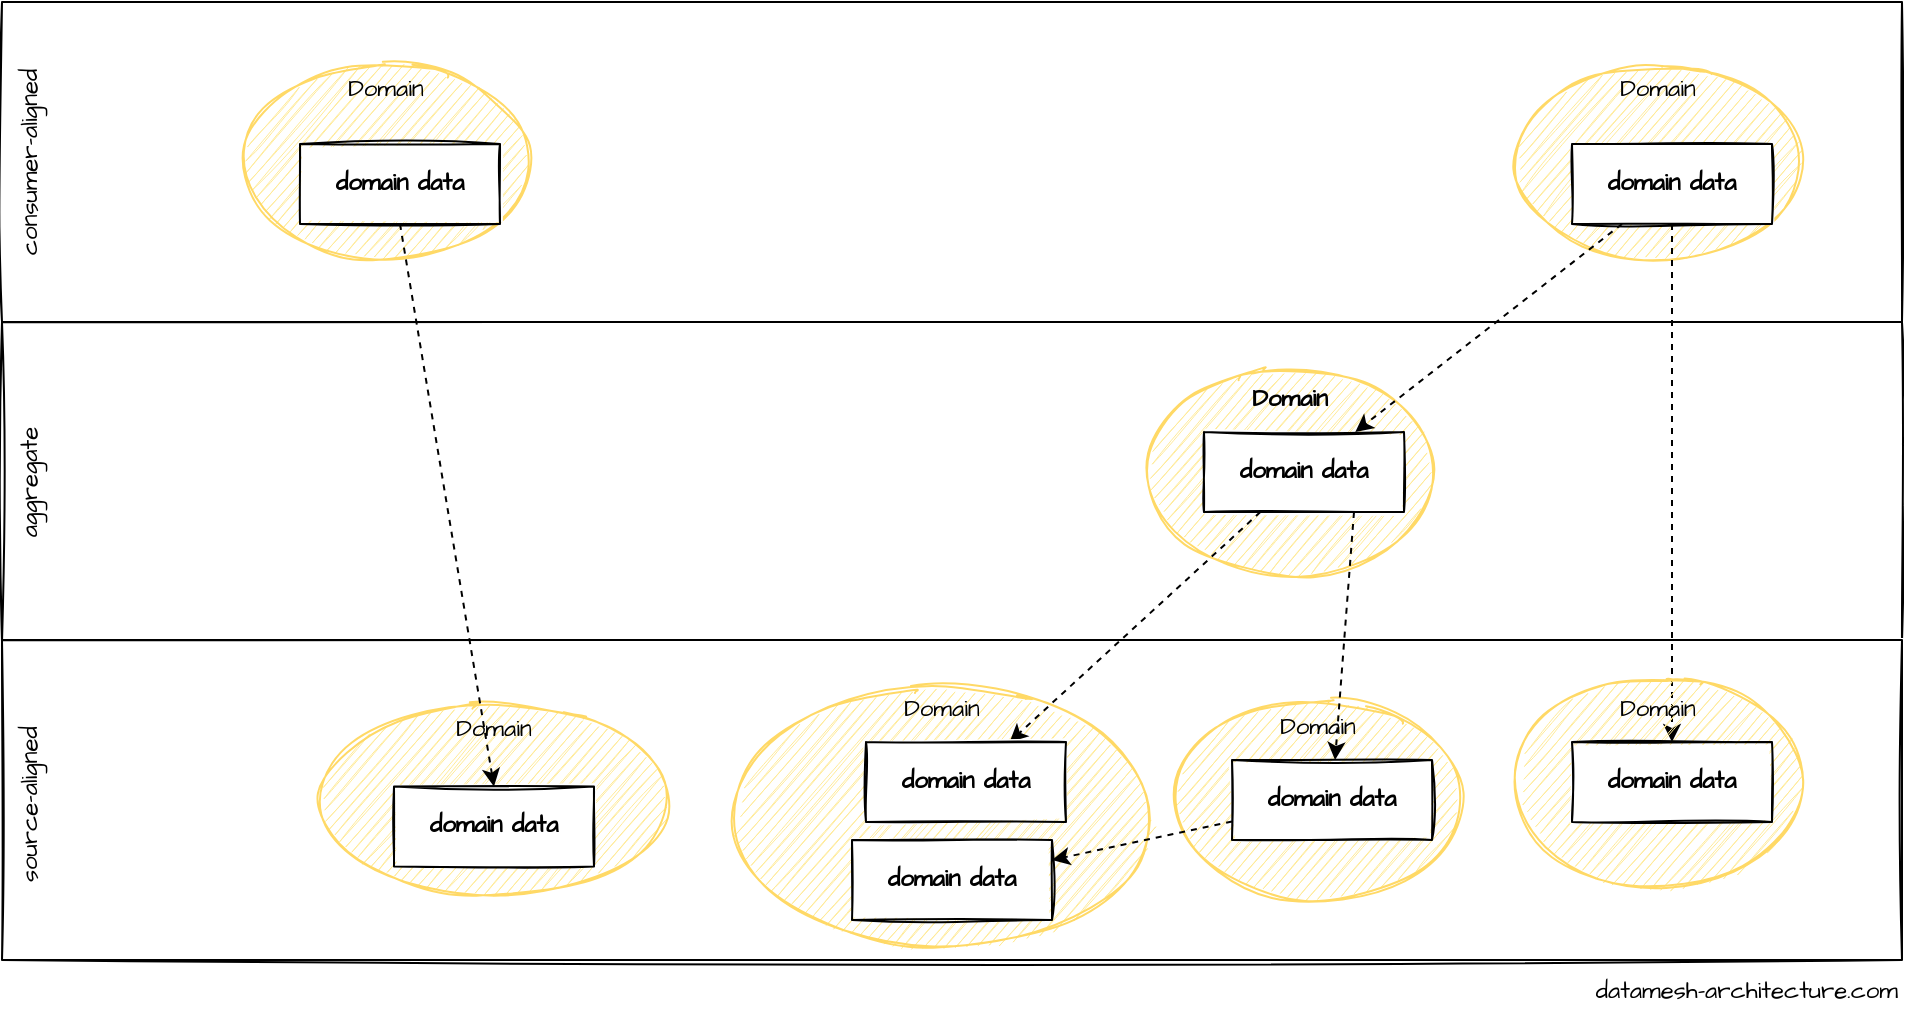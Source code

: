 <mxfile version="20.5.3" type="embed"><diagram id="DWjpSvbVxY2pOprUcE6g" name="Page-1"><mxGraphModel dx="1344" dy="700" grid="1" gridSize="10" guides="1" tooltips="1" connect="1" arrows="1" fold="1" page="1" pageScale="1" pageWidth="827" pageHeight="1169" math="0" shadow="0"><root><mxCell id="0"/><mxCell id="1" parent="0"/><mxCell id="175" value="" style="rounded=0;whiteSpace=wrap;html=1;sketch=1;" parent="1" vertex="1"><mxGeometry x="168" y="290" width="950" height="160" as="geometry"/></mxCell><mxCell id="231" value="" style="rounded=0;whiteSpace=wrap;html=1;sketch=1;" parent="1" vertex="1"><mxGeometry x="168" y="449" width="950" height="160" as="geometry"/></mxCell><mxCell id="129" value="" style="rounded=0;whiteSpace=wrap;html=1;sketch=1;" parent="1" vertex="1"><mxGeometry x="168" y="130" width="950" height="160" as="geometry"/></mxCell><mxCell id="134" value="Domain" style="ellipse;whiteSpace=wrap;html=1;verticalAlign=top;sketch=1;fontFamily=Architects Daughter;fontSource=https%3A%2F%2Ffonts.googleapis.com%2Fcss%3Ffamily%3DArchitects%2BDaughter;strokeColor=#FFD966;fillColor=#FFEB99;" parent="1" vertex="1"><mxGeometry x="536" y="470" width="204" height="135" as="geometry"/></mxCell><mxCell id="138" value="Domain" style="ellipse;whiteSpace=wrap;html=1;verticalAlign=top;sketch=1;fontFamily=Architects Daughter;fontSource=https%3A%2F%2Ffonts.googleapis.com%2Fcss%3Ffamily%3DArchitects%2BDaughter;strokeColor=#FFD966;fillColor=#FFEB99;" parent="1" vertex="1"><mxGeometry x="756" y="479" width="140" height="100" as="geometry"/></mxCell><mxCell id="139" value="" style="group;" parent="1" vertex="1" connectable="0"><mxGeometry x="783" y="509" width="100" height="40" as="geometry"/></mxCell><mxCell id="140" value="domain data" style="rounded=0;whiteSpace=wrap;html=1;fontStyle=1;sketch=1;fontFamily=Architects Daughter;fontSource=https%3A%2F%2Ffonts.googleapis.com%2Fcss%3Ffamily%3DArchitects%2BDaughter;spacingLeft=0;align=center;" parent="139" vertex="1"><mxGeometry width="100.0" height="40" as="geometry"/></mxCell><mxCell id="147" style="rounded=0;orthogonalLoop=1;jettySize=auto;html=1;dashed=1;entryX=1;entryY=0.25;entryDx=0;entryDy=0;" parent="1" source="140" target="234" edge="1"><mxGeometry relative="1" as="geometry"><mxPoint x="778" y="529" as="sourcePoint"/><mxPoint x="656.111" y="560.887" as="targetPoint"/></mxGeometry></mxCell><mxCell id="149" value="Domain" style="ellipse;whiteSpace=wrap;html=1;verticalAlign=top;sketch=1;fontFamily=Architects Daughter;fontSource=https%3A%2F%2Ffonts.googleapis.com%2Fcss%3Ffamily%3DArchitects%2BDaughter;strokeColor=#FFD966;fillColor=#FFEB99;" parent="1" vertex="1"><mxGeometry x="926" y="160" width="140" height="100" as="geometry"/></mxCell><mxCell id="150" value="" style="group;" parent="1" vertex="1" connectable="0"><mxGeometry x="953" y="201" width="100" height="40" as="geometry"/></mxCell><mxCell id="151" value="domain data" style="rounded=0;whiteSpace=wrap;html=1;fontStyle=1;sketch=1;fontFamily=Architects Daughter;fontSource=https%3A%2F%2Ffonts.googleapis.com%2Fcss%3Ffamily%3DArchitects%2BDaughter;spacingLeft=0;align=center;" parent="150" vertex="1"><mxGeometry width="100.0" height="40" as="geometry"/></mxCell><mxCell id="166" style="rounded=0;orthogonalLoop=1;jettySize=auto;html=1;dashed=1;entryX=0.5;entryY=0;entryDx=0;entryDy=0;" parent="1" source="151" target="237" edge="1"><mxGeometry relative="1" as="geometry"><mxPoint x="647" y="239" as="sourcePoint"/><mxPoint x="1007.678" y="512" as="targetPoint"/></mxGeometry></mxCell><mxCell id="171" value="consumer-aligned" style="text;html=1;strokeColor=none;fillColor=none;align=center;verticalAlign=middle;whiteSpace=wrap;rounded=0;sketch=1;fontFamily=Architects Daughter;fontSource=https%3A%2F%2Ffonts.googleapis.com%2Fcss%3Ffamily%3DArchitects%2BDaughter;direction=east;rotation=-90;" parent="1" vertex="1"><mxGeometry x="130" y="195" width="105" height="30" as="geometry"/></mxCell><mxCell id="172" value="source-aligned" style="text;html=1;strokeColor=none;fillColor=none;align=center;verticalAlign=middle;whiteSpace=wrap;rounded=0;sketch=1;fontFamily=Architects Daughter;fontSource=https%3A%2F%2Ffonts.googleapis.com%2Fcss%3Ffamily%3DArchitects%2BDaughter;direction=east;rotation=-90;" parent="1" vertex="1"><mxGeometry x="130" y="516" width="105" height="30" as="geometry"/></mxCell><mxCell id="176" value="&lt;span style=&quot;font-weight: 700 ; text-align: left&quot;&gt;Domain&lt;/span&gt;" style="ellipse;whiteSpace=wrap;html=1;verticalAlign=top;sketch=1;fontFamily=Architects Daughter;fontSource=https%3A%2F%2Ffonts.googleapis.com%2Fcss%3Ffamily%3DArchitects%2BDaughter;strokeColor=#FFD966;fillColor=#FFEB99;" parent="1" vertex="1"><mxGeometry x="742" y="315" width="140" height="100" as="geometry"/></mxCell><mxCell id="199" value="aggregate" style="text;html=1;strokeColor=none;fillColor=none;align=center;verticalAlign=middle;whiteSpace=wrap;rounded=0;sketch=1;fontFamily=Architects Daughter;fontSource=https%3A%2F%2Ffonts.googleapis.com%2Fcss%3Ffamily%3DArchitects%2BDaughter;direction=east;rotation=-90;" parent="1" vertex="1"><mxGeometry x="130" y="355" width="105" height="30" as="geometry"/></mxCell><mxCell id="178" value="domain data" style="rounded=0;whiteSpace=wrap;html=1;fontStyle=1;sketch=1;fontFamily=Architects Daughter;fontSource=https%3A%2F%2Ffonts.googleapis.com%2Fcss%3Ffamily%3DArchitects%2BDaughter;spacingLeft=0;align=center;" parent="1" vertex="1"><mxGeometry x="769" y="345" width="100" height="40" as="geometry"/></mxCell><mxCell id="203" style="rounded=0;orthogonalLoop=1;jettySize=auto;html=1;dashed=1;" parent="1" source="178" target="169" edge="1"><mxGeometry relative="1" as="geometry"><mxPoint x="511.864" y="247.966" as="sourcePoint"/><mxPoint x="632.5" y="355" as="targetPoint"/></mxGeometry></mxCell><mxCell id="210" style="rounded=0;orthogonalLoop=1;jettySize=auto;html=1;dashed=1;exitX=0.75;exitY=1;exitDx=0;exitDy=0;" parent="1" source="178" target="140" edge="1"><mxGeometry relative="1" as="geometry"><mxPoint x="654.423" y="395" as="sourcePoint"/><mxPoint x="649.577" y="563" as="targetPoint"/></mxGeometry></mxCell><mxCell id="217" style="rounded=0;orthogonalLoop=1;jettySize=auto;html=1;dashed=1;exitX=0.25;exitY=1;exitDx=0;exitDy=0;" parent="1" source="151" target="178" edge="1"><mxGeometry relative="1" as="geometry"><mxPoint x="1010.606" y="229" as="sourcePoint"/><mxPoint x="1019.394" y="519.0" as="targetPoint"/></mxGeometry></mxCell><mxCell id="169" value="domain data" style="rounded=0;whiteSpace=wrap;html=1;fontStyle=1;sketch=1;fontFamily=Architects Daughter;fontSource=https%3A%2F%2Ffonts.googleapis.com%2Fcss%3Ffamily%3DArchitects%2BDaughter;spacingLeft=0;align=center;" parent="1" vertex="1"><mxGeometry x="600" y="500" width="100" height="40" as="geometry"/></mxCell><mxCell id="232" value="datamesh-architecture.com" style="text;html=1;strokeColor=none;fillColor=none;align=right;verticalAlign=middle;whiteSpace=wrap;rounded=0;sketch=1;fillStyle=hachure;fontFamily=Architects Daughter;fontSource=https%3A%2F%2Ffonts.googleapis.com%2Fcss%3Ffamily%3DArchitects%2BDaughter;fontSize=12;fontColor=#000000;" parent="1" vertex="1"><mxGeometry x="848" y="610" width="270" height="30" as="geometry"/></mxCell><mxCell id="233" value="" style="group;" vertex="1" connectable="0" parent="1"><mxGeometry x="593" y="549" width="100" height="40" as="geometry"/></mxCell><mxCell id="234" value="domain data" style="rounded=0;whiteSpace=wrap;html=1;fontStyle=1;sketch=1;fontFamily=Architects Daughter;fontSource=https%3A%2F%2Ffonts.googleapis.com%2Fcss%3Ffamily%3DArchitects%2BDaughter;spacingLeft=0;align=center;" vertex="1" parent="233"><mxGeometry width="100.0" height="40" as="geometry"/></mxCell><mxCell id="235" value="Domain" style="ellipse;whiteSpace=wrap;html=1;verticalAlign=top;sketch=1;fontFamily=Architects Daughter;fontSource=https%3A%2F%2Ffonts.googleapis.com%2Fcss%3Ffamily%3DArchitects%2BDaughter;strokeColor=#FFD966;fillColor=#FFEB99;" vertex="1" parent="1"><mxGeometry x="926" y="470" width="140" height="100" as="geometry"/></mxCell><mxCell id="236" value="" style="group;" vertex="1" connectable="0" parent="1"><mxGeometry x="953" y="500" width="100" height="40" as="geometry"/></mxCell><mxCell id="237" value="domain data" style="rounded=0;whiteSpace=wrap;html=1;fontStyle=1;sketch=1;fontFamily=Architects Daughter;fontSource=https%3A%2F%2Ffonts.googleapis.com%2Fcss%3Ffamily%3DArchitects%2BDaughter;spacingLeft=0;align=center;" vertex="1" parent="236"><mxGeometry width="100.0" height="40" as="geometry"/></mxCell><mxCell id="238" value="Domain" style="ellipse;whiteSpace=wrap;html=1;verticalAlign=top;sketch=1;fontFamily=Architects Daughter;fontSource=https%3A%2F%2Ffonts.googleapis.com%2Fcss%3Ffamily%3DArchitects%2BDaughter;strokeColor=#FFD966;fillColor=#FFEB99;" vertex="1" parent="1"><mxGeometry x="329" y="479.75" width="170" height="98.5" as="geometry"/></mxCell><mxCell id="239" value="" style="group;" vertex="1" connectable="0" parent="1"><mxGeometry x="364" y="522.25" width="100" height="40" as="geometry"/></mxCell><mxCell id="240" value="domain data" style="rounded=0;whiteSpace=wrap;html=1;fontStyle=1;sketch=1;fontFamily=Architects Daughter;fontSource=https%3A%2F%2Ffonts.googleapis.com%2Fcss%3Ffamily%3DArchitects%2BDaughter;spacingLeft=0;align=center;" vertex="1" parent="239"><mxGeometry width="100.0" height="40" as="geometry"/></mxCell><mxCell id="241" value="Domain" style="ellipse;whiteSpace=wrap;html=1;verticalAlign=top;sketch=1;fontFamily=Architects Daughter;fontSource=https%3A%2F%2Ffonts.googleapis.com%2Fcss%3Ffamily%3DArchitects%2BDaughter;strokeColor=#FFD966;fillColor=#FFEB99;" vertex="1" parent="1"><mxGeometry x="290" y="160" width="140" height="100" as="geometry"/></mxCell><mxCell id="242" value="" style="group;" vertex="1" connectable="0" parent="1"><mxGeometry x="317" y="201" width="100" height="40" as="geometry"/></mxCell><mxCell id="243" value="domain data" style="rounded=0;whiteSpace=wrap;html=1;fontStyle=1;sketch=1;fontFamily=Architects Daughter;fontSource=https%3A%2F%2Ffonts.googleapis.com%2Fcss%3Ffamily%3DArchitects%2BDaughter;spacingLeft=0;align=center;" vertex="1" parent="242"><mxGeometry width="100.0" height="40" as="geometry"/></mxCell><mxCell id="244" style="rounded=0;orthogonalLoop=1;jettySize=auto;html=1;dashed=1;exitX=0.5;exitY=1;exitDx=0;exitDy=0;entryX=0.5;entryY=0;entryDx=0;entryDy=0;" edge="1" parent="1" source="243" target="240"><mxGeometry relative="1" as="geometry"><mxPoint x="1013" y="251" as="sourcePoint"/><mxPoint x="1013" y="510" as="targetPoint"/></mxGeometry></mxCell></root></mxGraphModel></diagram></mxfile>